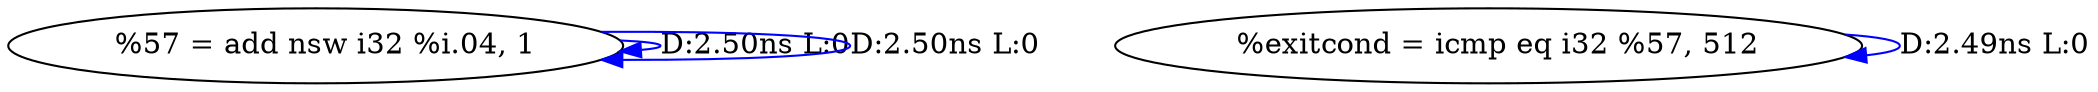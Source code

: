 digraph {
Node0x3fdde90[label="  %57 = add nsw i32 %i.04, 1"];
Node0x3fdde90 -> Node0x3fdde90[label="D:2.50ns L:0",color=blue];
Node0x3fdde90 -> Node0x3fdde90[label="D:2.50ns L:0",color=blue];
Node0x3fddf70[label="  %exitcond = icmp eq i32 %57, 512"];
Node0x3fddf70 -> Node0x3fddf70[label="D:2.49ns L:0",color=blue];
}
